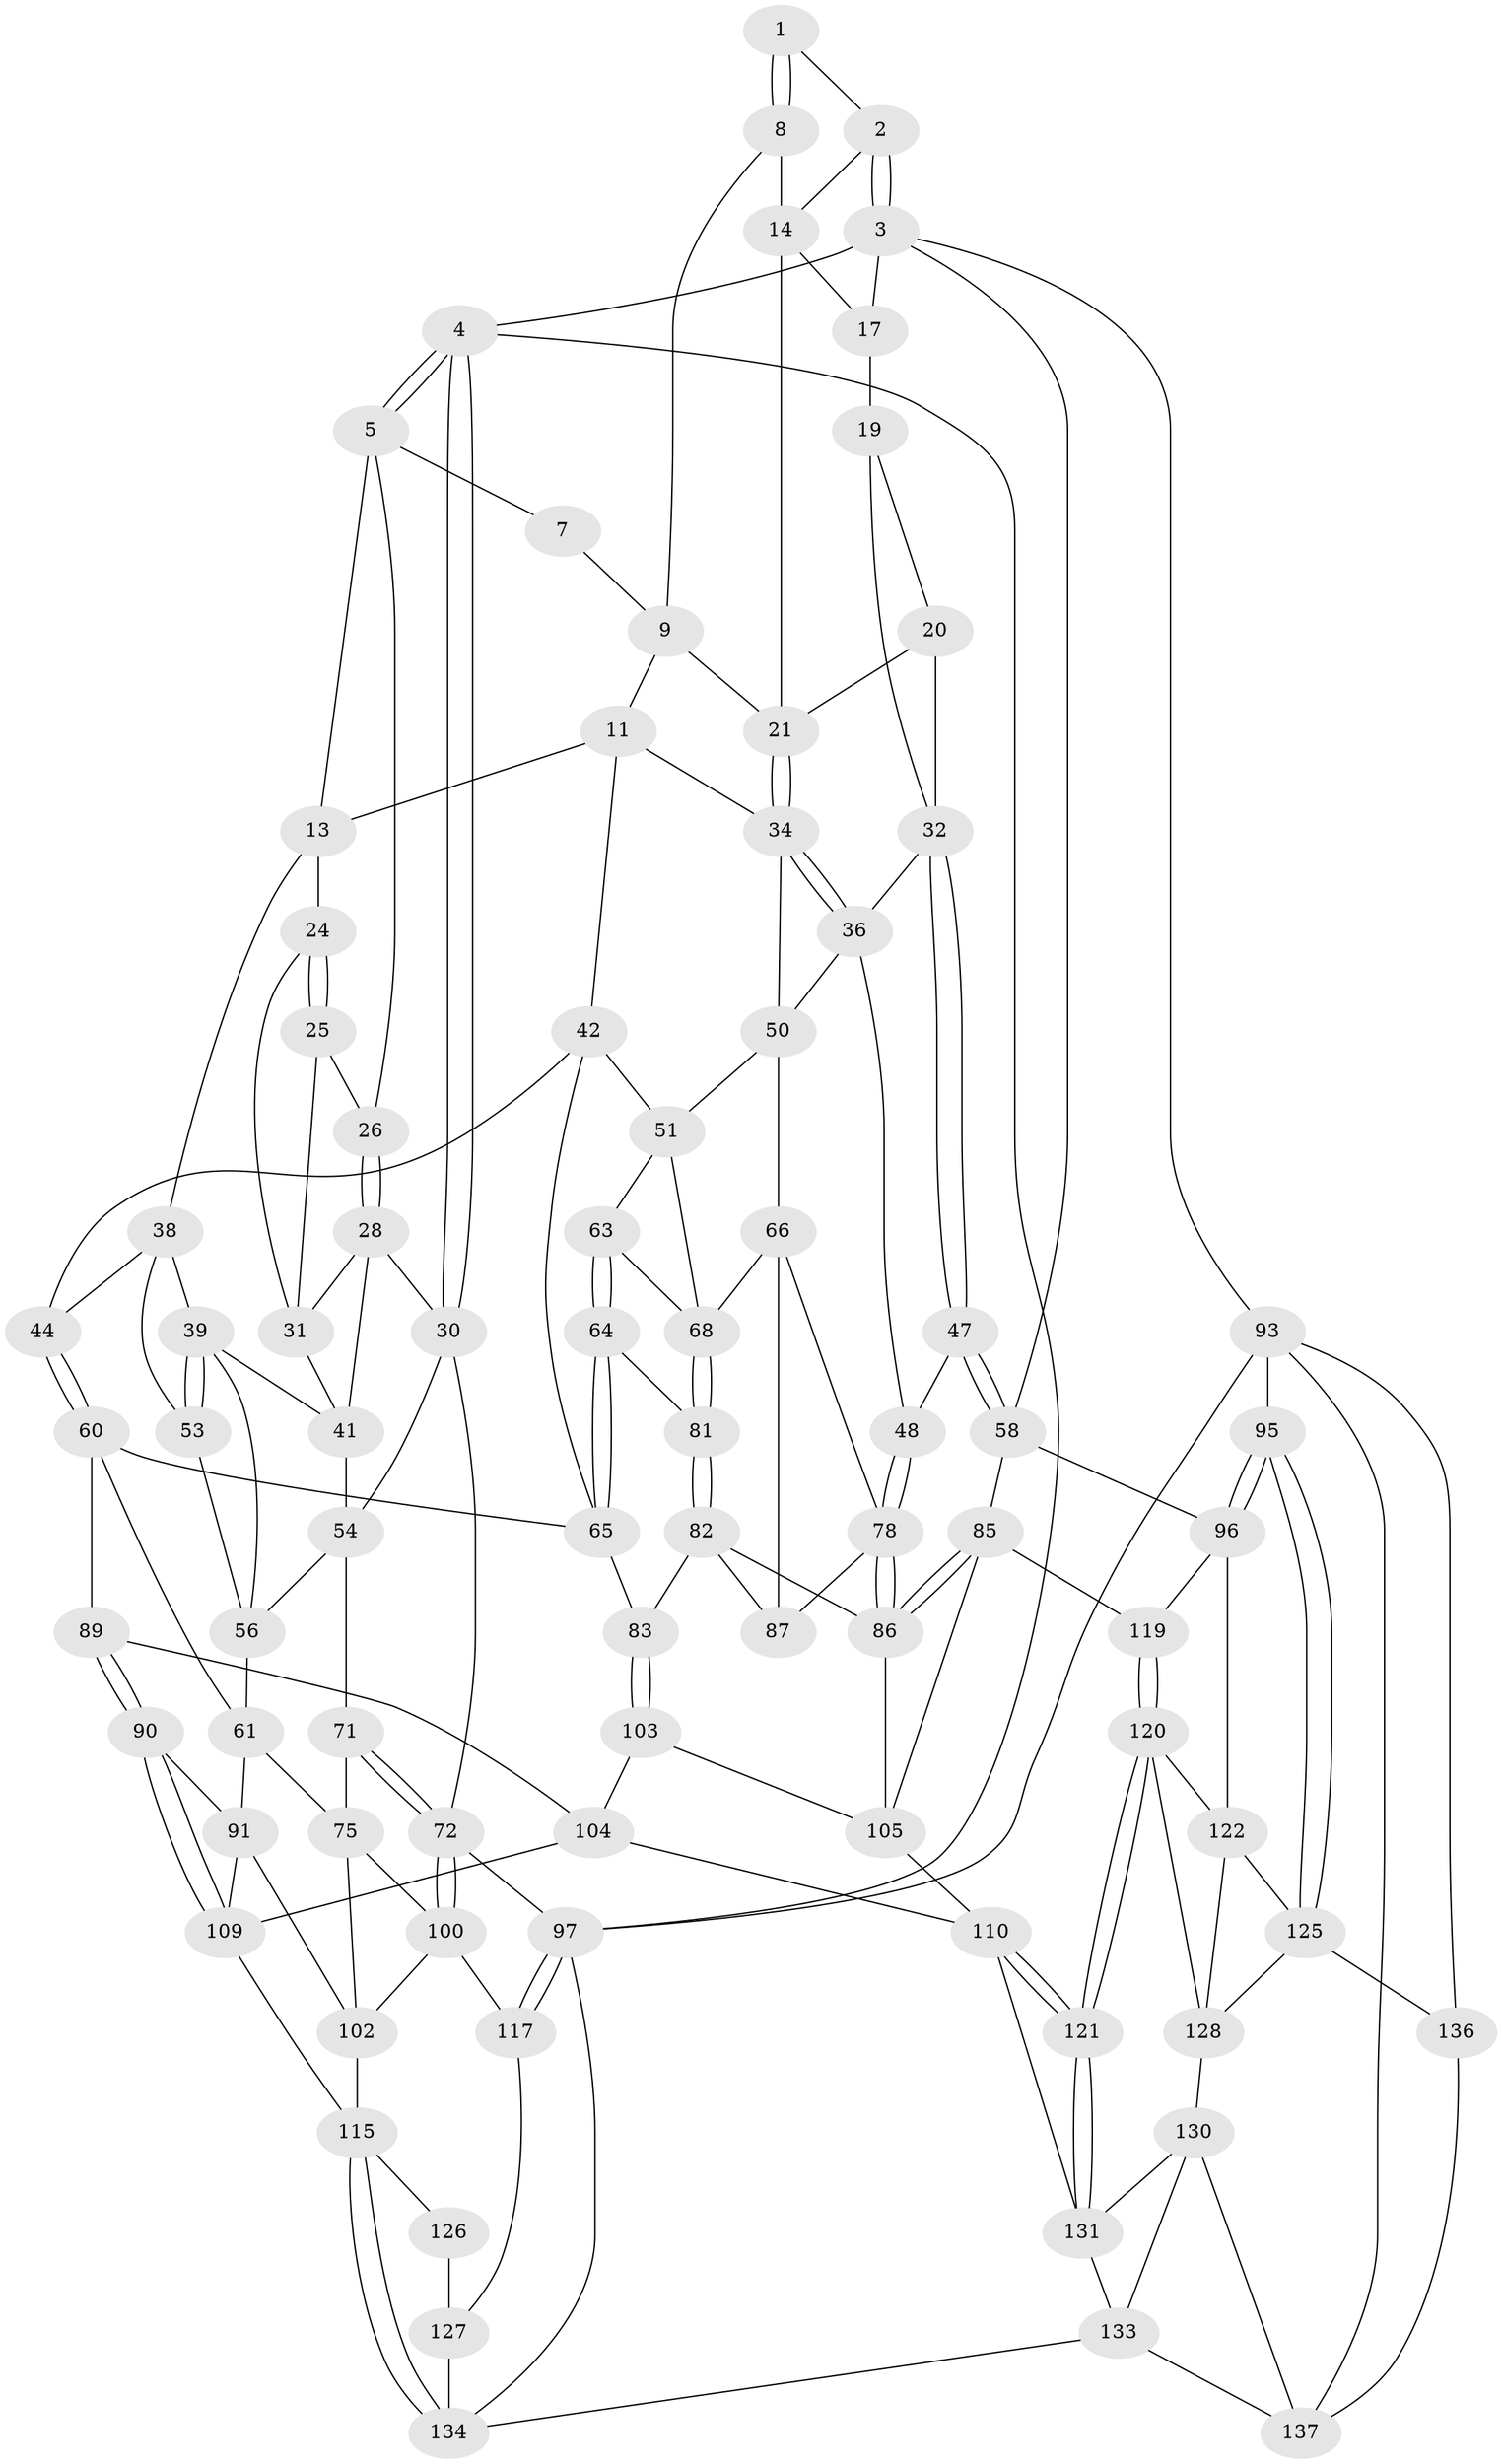 // Generated by graph-tools (version 1.1) at 2025/24/03/03/25 07:24:37]
// undirected, 84 vertices, 185 edges
graph export_dot {
graph [start="1"]
  node [color=gray90,style=filled];
  1 [pos="+0.6157538866606458+0"];
  2 [pos="+1+0"];
  3 [pos="+1+0",super="+16"];
  4 [pos="+0+0"];
  5 [pos="+0+0",super="+6"];
  7 [pos="+0.5510481466440498+0"];
  8 [pos="+0.7413133223997839+0.1318403225765886"];
  9 [pos="+0.6035240000559752+0.03458138712143955",super="+10"];
  11 [pos="+0.5527548104052702+0.1977047885684645",super="+12"];
  13 [pos="+0.41077210234784906+0.1354109021346596",super="+23"];
  14 [pos="+0.845417146273437+0.023711819714084564",super="+15"];
  17 [pos="+1+0.15992189616005312",super="+18"];
  19 [pos="+0.8860812567212906+0.12374331437988384",super="+27"];
  20 [pos="+0.8609892110355737+0.16247188406136215"];
  21 [pos="+0.7469125914753634+0.15246095222090694",super="+22"];
  24 [pos="+0.35701615035551926+0.15736571220004988"];
  25 [pos="+0.1566011286184687+0.06443436257010011"];
  26 [pos="+0.14784588262773807+0.056851792989802336"];
  28 [pos="+0.044180057523026034+0.2237396110343638",super="+29"];
  30 [pos="+0+0.25834359739288865",super="+55"];
  31 [pos="+0.17943293170707703+0.24044363542074063",super="+37"];
  32 [pos="+0.9990088371369127+0.20914913247634828",super="+33"];
  34 [pos="+0.7588897888044304+0.20151922528822008",super="+35"];
  36 [pos="+0.8262493862504435+0.3222373950120411",super="+49"];
  38 [pos="+0.3642461097424807+0.17102189556566474",super="+45"];
  39 [pos="+0.3218622484015545+0.28844392039259964",super="+40"];
  41 [pos="+0.19335738517963522+0.27814430910761717",super="+46"];
  42 [pos="+0.5285585595477776+0.3286928343667226",super="+43"];
  44 [pos="+0.4649931525974983+0.38523293699124134"];
  47 [pos="+0.9143136303126266+0.42120543700770335"];
  48 [pos="+0.8739877600616237+0.42623835254740866"];
  50 [pos="+0.6832034801469375+0.36921046127049345",super="+52"];
  51 [pos="+0.6375951036088722+0.38081246782953654",super="+62"];
  53 [pos="+0.33740081728571886+0.35276151219860447"];
  54 [pos="+0.10482403260131183+0.38777776187949997",super="+57"];
  56 [pos="+0.21626794351705583+0.3531271503015717",super="+59"];
  58 [pos="+1+0.42481941984972105",super="+84"];
  60 [pos="+0.3386297489294459+0.4880145790215801",super="+77"];
  61 [pos="+0.28874903927612405+0.4751867919147889",super="+74"];
  63 [pos="+0.5903529713158213+0.44250183560299233",super="+70"];
  64 [pos="+0.5292749335875142+0.46929897614629706",super="+80"];
  65 [pos="+0.5149370564543593+0.46993271184408236",super="+76"];
  66 [pos="+0.7020298012312851+0.49588044557960104",super="+67"];
  68 [pos="+0.6490781412782606+0.4970229456423536",super="+69"];
  71 [pos="+0.13658085069488674+0.49233516241519737"];
  72 [pos="+0+0.5554628820226125",super="+73"];
  75 [pos="+0.21381762428625586+0.5317905171575197",super="+99"];
  78 [pos="+0.8551328769638107+0.5212631129271923",super="+79"];
  81 [pos="+0.6199675232917952+0.5398602670487513"];
  82 [pos="+0.6041475098212473+0.5781709514340074",super="+88"];
  83 [pos="+0.5777169266722242+0.5887325027177335"];
  85 [pos="+0.9134774711524084+0.6266564010997637",super="+107"];
  86 [pos="+0.8596997700811198+0.5386110529740042",super="+92"];
  87 [pos="+0.6985935284186268+0.6091996373039098"];
  89 [pos="+0.4143763284637954+0.6263228663409453"];
  90 [pos="+0.3987115697959295+0.6557245490354304"];
  91 [pos="+0.3464634626706782+0.6556057506844296",super="+101"];
  93 [pos="+1+1",super="+94"];
  95 [pos="+1+0.897698720620058"];
  96 [pos="+1+0.7096870253983945",super="+118"];
  97 [pos="+0+0.99258727608597",super="+98"];
  100 [pos="+0.10685332327854263+0.6841644802927026",super="+114"];
  102 [pos="+0.2584091286485373+0.6973576160347463",super="+113"];
  103 [pos="+0.575405769052741+0.6128679284205136"];
  104 [pos="+0.5535840649589562+0.6716137669333108",super="+108"];
  105 [pos="+0.7215498373311244+0.6960203919923834",super="+106"];
  109 [pos="+0.42987069381710297+0.776055199676825",super="+112"];
  110 [pos="+0.6861667892916936+0.7505366886966802",super="+111"];
  115 [pos="+0.3825106351017775+0.8831818013238028",super="+116"];
  117 [pos="+0.04718757613287499+0.8494034560609044"];
  119 [pos="+0.8715263476955614+0.7004584363968183"];
  120 [pos="+0.786800189714024+0.8279880140921478",super="+123"];
  121 [pos="+0.7781001345140032+0.8320237633780303"];
  122 [pos="+0.9016710983718124+0.7679468864750242",super="+124"];
  125 [pos="+1+0.8533384941011859",super="+135"];
  126 [pos="+0.22260084625971022+0.8400156941850889"];
  127 [pos="+0.09517147661910476+0.8682387091031284",super="+140"];
  128 [pos="+0.9092246000134667+0.861295972959826",super="+129"];
  130 [pos="+0.855321586533735+0.920473155891424",super="+138"];
  131 [pos="+0.7762230776958252+0.8956578753675284",super="+132"];
  133 [pos="+0.5455444906717423+1",super="+141"];
  134 [pos="+0.45561146820491855+1",super="+139"];
  136 [pos="+0.92075383048194+0.9461817295909186"];
  137 [pos="+0.9138693118937289+0.9489056983739124",super="+142"];
  1 -- 2;
  1 -- 8;
  1 -- 8;
  2 -- 3;
  2 -- 3;
  2 -- 14;
  3 -- 4;
  3 -- 93;
  3 -- 17;
  3 -- 58;
  4 -- 5;
  4 -- 5;
  4 -- 30;
  4 -- 30;
  4 -- 97;
  5 -- 26;
  5 -- 13;
  5 -- 7;
  7 -- 9;
  8 -- 9;
  8 -- 14;
  9 -- 11;
  9 -- 21;
  11 -- 42;
  11 -- 13;
  11 -- 34;
  13 -- 24;
  13 -- 38;
  14 -- 17;
  14 -- 21;
  17 -- 19 [weight=2];
  19 -- 20;
  19 -- 32;
  20 -- 21;
  20 -- 32;
  21 -- 34;
  21 -- 34;
  24 -- 25;
  24 -- 25;
  24 -- 31;
  25 -- 26;
  25 -- 31;
  26 -- 28;
  26 -- 28;
  28 -- 31;
  28 -- 30;
  28 -- 41;
  30 -- 72;
  30 -- 54;
  31 -- 41;
  32 -- 47;
  32 -- 47;
  32 -- 36;
  34 -- 36;
  34 -- 36;
  34 -- 50;
  36 -- 48;
  36 -- 50;
  38 -- 39;
  38 -- 44;
  38 -- 53;
  39 -- 53;
  39 -- 53;
  39 -- 56;
  39 -- 41;
  41 -- 54;
  42 -- 51;
  42 -- 65;
  42 -- 44;
  44 -- 60;
  44 -- 60;
  47 -- 48;
  47 -- 58;
  47 -- 58;
  48 -- 78;
  48 -- 78;
  50 -- 51;
  50 -- 66;
  51 -- 68;
  51 -- 63;
  53 -- 56;
  54 -- 56;
  54 -- 71;
  56 -- 61;
  58 -- 96;
  58 -- 85;
  60 -- 61;
  60 -- 89;
  60 -- 65;
  61 -- 75;
  61 -- 91;
  63 -- 64 [weight=2];
  63 -- 64;
  63 -- 68;
  64 -- 65;
  64 -- 65;
  64 -- 81;
  65 -- 83;
  66 -- 78;
  66 -- 68;
  66 -- 87;
  68 -- 81;
  68 -- 81;
  71 -- 72;
  71 -- 72;
  71 -- 75;
  72 -- 100;
  72 -- 100;
  72 -- 97;
  75 -- 100;
  75 -- 102;
  78 -- 86;
  78 -- 86;
  78 -- 87;
  81 -- 82;
  81 -- 82;
  82 -- 83;
  82 -- 86;
  82 -- 87;
  83 -- 103;
  83 -- 103;
  85 -- 86;
  85 -- 86;
  85 -- 105;
  85 -- 119;
  86 -- 105;
  89 -- 90;
  89 -- 90;
  89 -- 104;
  90 -- 91;
  90 -- 109;
  90 -- 109;
  91 -- 102;
  91 -- 109;
  93 -- 136;
  93 -- 95;
  93 -- 97;
  93 -- 137;
  95 -- 96;
  95 -- 96;
  95 -- 125;
  95 -- 125;
  96 -- 122;
  96 -- 119;
  97 -- 117;
  97 -- 117;
  97 -- 134;
  100 -- 117;
  100 -- 102;
  102 -- 115;
  103 -- 104;
  103 -- 105;
  104 -- 109;
  104 -- 110;
  105 -- 110;
  109 -- 115;
  110 -- 121;
  110 -- 121;
  110 -- 131;
  115 -- 134;
  115 -- 134;
  115 -- 126;
  117 -- 127;
  119 -- 120;
  119 -- 120;
  120 -- 121;
  120 -- 121;
  120 -- 122;
  120 -- 128;
  121 -- 131;
  121 -- 131;
  122 -- 128;
  122 -- 125;
  125 -- 128;
  125 -- 136;
  126 -- 127 [weight=2];
  127 -- 134;
  128 -- 130;
  130 -- 131;
  130 -- 137;
  130 -- 133;
  131 -- 133;
  133 -- 134;
  133 -- 137;
  136 -- 137;
}
